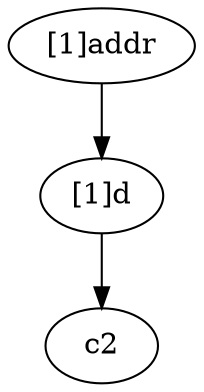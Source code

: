 strict digraph "" {
	c2	 [complexity=0,
		importance=0.200000023933,
		rank=0.0];
	"[1]addr"	 [complexity=3,
		importance=109.719979748,
		rank=36.5733265828];
	"[1]d"	 [complexity=2,
		importance=0.439999918533,
		rank=0.219999959267];
	"[1]addr" -> "[1]d";
	"[1]d" -> c2;
}
